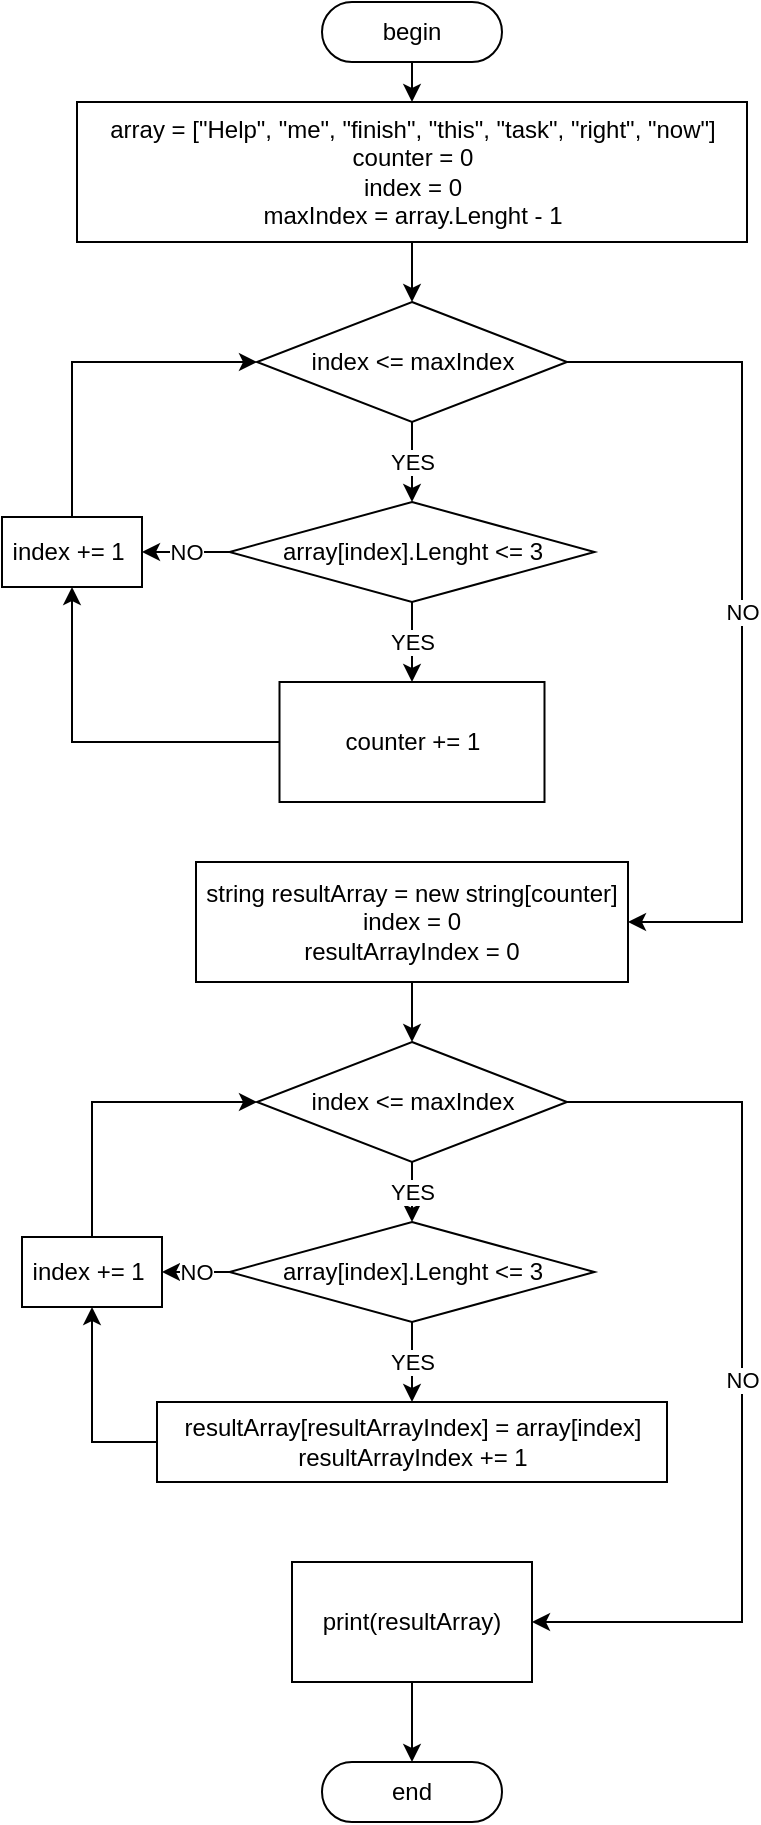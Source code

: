 <mxfile version="21.2.8" type="device">
  <diagram name="Страница 1" id="WuwfoPtsuufKDQ36EhCw">
    <mxGraphModel dx="938" dy="647" grid="1" gridSize="10" guides="1" tooltips="1" connect="1" arrows="1" fold="1" page="1" pageScale="1" pageWidth="827" pageHeight="1169" math="0" shadow="0">
      <root>
        <mxCell id="0" />
        <mxCell id="1" parent="0" />
        <mxCell id="WXq1KYLdkgnx9V1S3kLd-5" style="edgeStyle=orthogonalEdgeStyle;rounded=0;orthogonalLoop=1;jettySize=auto;html=1;exitX=0.5;exitY=1;exitDx=0;exitDy=0;entryX=0.5;entryY=0;entryDx=0;entryDy=0;" edge="1" parent="1" source="WXq1KYLdkgnx9V1S3kLd-1" target="WXq1KYLdkgnx9V1S3kLd-2">
          <mxGeometry relative="1" as="geometry" />
        </mxCell>
        <mxCell id="WXq1KYLdkgnx9V1S3kLd-1" value="begin" style="rounded=1;whiteSpace=wrap;html=1;arcSize=50;" vertex="1" parent="1">
          <mxGeometry x="250" y="20" width="90" height="30" as="geometry" />
        </mxCell>
        <mxCell id="WXq1KYLdkgnx9V1S3kLd-4" style="edgeStyle=orthogonalEdgeStyle;rounded=0;orthogonalLoop=1;jettySize=auto;html=1;exitX=0.5;exitY=1;exitDx=0;exitDy=0;entryX=0.5;entryY=0;entryDx=0;entryDy=0;" edge="1" parent="1" source="WXq1KYLdkgnx9V1S3kLd-2" target="WXq1KYLdkgnx9V1S3kLd-3">
          <mxGeometry relative="1" as="geometry" />
        </mxCell>
        <mxCell id="WXq1KYLdkgnx9V1S3kLd-2" value="array = [&quot;Help&quot;, &quot;me&quot;, &quot;finish&quot;, &quot;this&quot;, &quot;task&quot;, &quot;right&quot;, &quot;now&quot;]&lt;br&gt;counter = 0&lt;br&gt;index = 0&lt;br&gt;maxIndex = array.Lenght - 1" style="rounded=0;whiteSpace=wrap;html=1;" vertex="1" parent="1">
          <mxGeometry x="127.5" y="70" width="335" height="70" as="geometry" />
        </mxCell>
        <mxCell id="WXq1KYLdkgnx9V1S3kLd-8" value="YES" style="edgeStyle=orthogonalEdgeStyle;rounded=0;orthogonalLoop=1;jettySize=auto;html=1;exitX=0.5;exitY=1;exitDx=0;exitDy=0;entryX=0.5;entryY=0;entryDx=0;entryDy=0;" edge="1" parent="1" source="WXq1KYLdkgnx9V1S3kLd-3" target="WXq1KYLdkgnx9V1S3kLd-7">
          <mxGeometry relative="1" as="geometry" />
        </mxCell>
        <mxCell id="WXq1KYLdkgnx9V1S3kLd-17" value="NO" style="edgeStyle=orthogonalEdgeStyle;rounded=0;orthogonalLoop=1;jettySize=auto;html=1;exitX=1;exitY=0.5;exitDx=0;exitDy=0;entryX=1;entryY=0.5;entryDx=0;entryDy=0;" edge="1" parent="1" source="WXq1KYLdkgnx9V1S3kLd-3" target="WXq1KYLdkgnx9V1S3kLd-15">
          <mxGeometry relative="1" as="geometry">
            <Array as="points">
              <mxPoint x="460" y="200" />
              <mxPoint x="460" y="480" />
            </Array>
          </mxGeometry>
        </mxCell>
        <mxCell id="WXq1KYLdkgnx9V1S3kLd-3" value="index &amp;lt;= maxIndex" style="rhombus;whiteSpace=wrap;html=1;" vertex="1" parent="1">
          <mxGeometry x="217.5" y="170" width="155" height="60" as="geometry" />
        </mxCell>
        <mxCell id="WXq1KYLdkgnx9V1S3kLd-13" style="edgeStyle=orthogonalEdgeStyle;rounded=0;orthogonalLoop=1;jettySize=auto;html=1;exitX=0;exitY=0.5;exitDx=0;exitDy=0;entryX=0.5;entryY=1;entryDx=0;entryDy=0;" edge="1" parent="1" source="WXq1KYLdkgnx9V1S3kLd-6" target="WXq1KYLdkgnx9V1S3kLd-9">
          <mxGeometry relative="1" as="geometry" />
        </mxCell>
        <mxCell id="WXq1KYLdkgnx9V1S3kLd-6" value="counter += 1" style="rounded=0;whiteSpace=wrap;html=1;" vertex="1" parent="1">
          <mxGeometry x="228.75" y="360" width="132.5" height="60" as="geometry" />
        </mxCell>
        <mxCell id="WXq1KYLdkgnx9V1S3kLd-10" value="NO" style="edgeStyle=orthogonalEdgeStyle;rounded=0;orthogonalLoop=1;jettySize=auto;html=1;exitX=0;exitY=0.5;exitDx=0;exitDy=0;entryX=1;entryY=0.5;entryDx=0;entryDy=0;" edge="1" parent="1" source="WXq1KYLdkgnx9V1S3kLd-7" target="WXq1KYLdkgnx9V1S3kLd-9">
          <mxGeometry relative="1" as="geometry" />
        </mxCell>
        <mxCell id="WXq1KYLdkgnx9V1S3kLd-12" value="YES" style="edgeStyle=orthogonalEdgeStyle;rounded=0;orthogonalLoop=1;jettySize=auto;html=1;exitX=0.5;exitY=1;exitDx=0;exitDy=0;entryX=0.5;entryY=0;entryDx=0;entryDy=0;" edge="1" parent="1" source="WXq1KYLdkgnx9V1S3kLd-7" target="WXq1KYLdkgnx9V1S3kLd-6">
          <mxGeometry relative="1" as="geometry" />
        </mxCell>
        <mxCell id="WXq1KYLdkgnx9V1S3kLd-7" value="array[index].Lenght &amp;lt;= 3" style="rhombus;whiteSpace=wrap;html=1;" vertex="1" parent="1">
          <mxGeometry x="203.75" y="270" width="182.5" height="50" as="geometry" />
        </mxCell>
        <mxCell id="WXq1KYLdkgnx9V1S3kLd-11" style="edgeStyle=orthogonalEdgeStyle;rounded=0;orthogonalLoop=1;jettySize=auto;html=1;exitX=0.5;exitY=0;exitDx=0;exitDy=0;entryX=0;entryY=0.5;entryDx=0;entryDy=0;" edge="1" parent="1" source="WXq1KYLdkgnx9V1S3kLd-9" target="WXq1KYLdkgnx9V1S3kLd-3">
          <mxGeometry relative="1" as="geometry" />
        </mxCell>
        <mxCell id="WXq1KYLdkgnx9V1S3kLd-9" value="index += 1&amp;nbsp;" style="rounded=0;whiteSpace=wrap;html=1;" vertex="1" parent="1">
          <mxGeometry x="90" y="277.5" width="70" height="35" as="geometry" />
        </mxCell>
        <mxCell id="WXq1KYLdkgnx9V1S3kLd-19" style="edgeStyle=orthogonalEdgeStyle;rounded=0;orthogonalLoop=1;jettySize=auto;html=1;exitX=0.5;exitY=1;exitDx=0;exitDy=0;entryX=0.5;entryY=0;entryDx=0;entryDy=0;" edge="1" parent="1" source="WXq1KYLdkgnx9V1S3kLd-15" target="WXq1KYLdkgnx9V1S3kLd-18">
          <mxGeometry relative="1" as="geometry" />
        </mxCell>
        <mxCell id="WXq1KYLdkgnx9V1S3kLd-15" value="string resultArray = new string[counter]&lt;br&gt;index = 0&lt;br&gt;resultArrayIndex = 0" style="rounded=0;whiteSpace=wrap;html=1;" vertex="1" parent="1">
          <mxGeometry x="187" y="450" width="216" height="60" as="geometry" />
        </mxCell>
        <mxCell id="WXq1KYLdkgnx9V1S3kLd-21" value="YES" style="edgeStyle=orthogonalEdgeStyle;rounded=0;orthogonalLoop=1;jettySize=auto;html=1;exitX=0.5;exitY=1;exitDx=0;exitDy=0;entryX=0.5;entryY=0;entryDx=0;entryDy=0;" edge="1" parent="1" source="WXq1KYLdkgnx9V1S3kLd-18" target="WXq1KYLdkgnx9V1S3kLd-20">
          <mxGeometry relative="1" as="geometry" />
        </mxCell>
        <mxCell id="WXq1KYLdkgnx9V1S3kLd-29" value="NO" style="edgeStyle=orthogonalEdgeStyle;rounded=0;orthogonalLoop=1;jettySize=auto;html=1;exitX=1;exitY=0.5;exitDx=0;exitDy=0;entryX=1;entryY=0.5;entryDx=0;entryDy=0;" edge="1" parent="1" source="WXq1KYLdkgnx9V1S3kLd-18" target="WXq1KYLdkgnx9V1S3kLd-28">
          <mxGeometry relative="1" as="geometry">
            <Array as="points">
              <mxPoint x="460" y="570" />
              <mxPoint x="460" y="830" />
            </Array>
          </mxGeometry>
        </mxCell>
        <mxCell id="WXq1KYLdkgnx9V1S3kLd-18" value="index &amp;lt;= maxIndex" style="rhombus;whiteSpace=wrap;html=1;" vertex="1" parent="1">
          <mxGeometry x="217.5" y="540" width="155" height="60" as="geometry" />
        </mxCell>
        <mxCell id="WXq1KYLdkgnx9V1S3kLd-23" value="NO" style="edgeStyle=orthogonalEdgeStyle;rounded=0;orthogonalLoop=1;jettySize=auto;html=1;exitX=0;exitY=0.5;exitDx=0;exitDy=0;entryX=1;entryY=0.5;entryDx=0;entryDy=0;" edge="1" parent="1" source="WXq1KYLdkgnx9V1S3kLd-20" target="WXq1KYLdkgnx9V1S3kLd-22">
          <mxGeometry relative="1" as="geometry" />
        </mxCell>
        <mxCell id="WXq1KYLdkgnx9V1S3kLd-27" value="YES" style="edgeStyle=orthogonalEdgeStyle;rounded=0;orthogonalLoop=1;jettySize=auto;html=1;exitX=0.5;exitY=1;exitDx=0;exitDy=0;entryX=0.5;entryY=0;entryDx=0;entryDy=0;" edge="1" parent="1" source="WXq1KYLdkgnx9V1S3kLd-20" target="WXq1KYLdkgnx9V1S3kLd-25">
          <mxGeometry relative="1" as="geometry" />
        </mxCell>
        <mxCell id="WXq1KYLdkgnx9V1S3kLd-20" value="array[index].Lenght &amp;lt;= 3" style="rhombus;whiteSpace=wrap;html=1;" vertex="1" parent="1">
          <mxGeometry x="203.75" y="630" width="182.5" height="50" as="geometry" />
        </mxCell>
        <mxCell id="WXq1KYLdkgnx9V1S3kLd-24" style="edgeStyle=orthogonalEdgeStyle;rounded=0;orthogonalLoop=1;jettySize=auto;html=1;exitX=0.5;exitY=0;exitDx=0;exitDy=0;entryX=0;entryY=0.5;entryDx=0;entryDy=0;" edge="1" parent="1" source="WXq1KYLdkgnx9V1S3kLd-22" target="WXq1KYLdkgnx9V1S3kLd-18">
          <mxGeometry relative="1" as="geometry" />
        </mxCell>
        <mxCell id="WXq1KYLdkgnx9V1S3kLd-22" value="index += 1&amp;nbsp;" style="rounded=0;whiteSpace=wrap;html=1;" vertex="1" parent="1">
          <mxGeometry x="100" y="637.5" width="70" height="35" as="geometry" />
        </mxCell>
        <mxCell id="WXq1KYLdkgnx9V1S3kLd-26" style="edgeStyle=orthogonalEdgeStyle;rounded=0;orthogonalLoop=1;jettySize=auto;html=1;exitX=0;exitY=0.5;exitDx=0;exitDy=0;entryX=0.5;entryY=1;entryDx=0;entryDy=0;" edge="1" parent="1" source="WXq1KYLdkgnx9V1S3kLd-25" target="WXq1KYLdkgnx9V1S3kLd-22">
          <mxGeometry relative="1" as="geometry" />
        </mxCell>
        <mxCell id="WXq1KYLdkgnx9V1S3kLd-25" value="resultArray[resultArrayIndex] = array[index]&lt;br&gt;resultArrayIndex += 1" style="rounded=0;whiteSpace=wrap;html=1;" vertex="1" parent="1">
          <mxGeometry x="167.5" y="720" width="255" height="40" as="geometry" />
        </mxCell>
        <mxCell id="WXq1KYLdkgnx9V1S3kLd-31" style="edgeStyle=orthogonalEdgeStyle;rounded=0;orthogonalLoop=1;jettySize=auto;html=1;exitX=0.5;exitY=1;exitDx=0;exitDy=0;entryX=0.5;entryY=0;entryDx=0;entryDy=0;" edge="1" parent="1" source="WXq1KYLdkgnx9V1S3kLd-28" target="WXq1KYLdkgnx9V1S3kLd-30">
          <mxGeometry relative="1" as="geometry" />
        </mxCell>
        <mxCell id="WXq1KYLdkgnx9V1S3kLd-28" value="print(resultArray)" style="rounded=0;whiteSpace=wrap;html=1;" vertex="1" parent="1">
          <mxGeometry x="235" y="800" width="120" height="60" as="geometry" />
        </mxCell>
        <mxCell id="WXq1KYLdkgnx9V1S3kLd-30" value="end" style="rounded=1;whiteSpace=wrap;html=1;arcSize=50;" vertex="1" parent="1">
          <mxGeometry x="250" y="900" width="90" height="30" as="geometry" />
        </mxCell>
      </root>
    </mxGraphModel>
  </diagram>
</mxfile>
